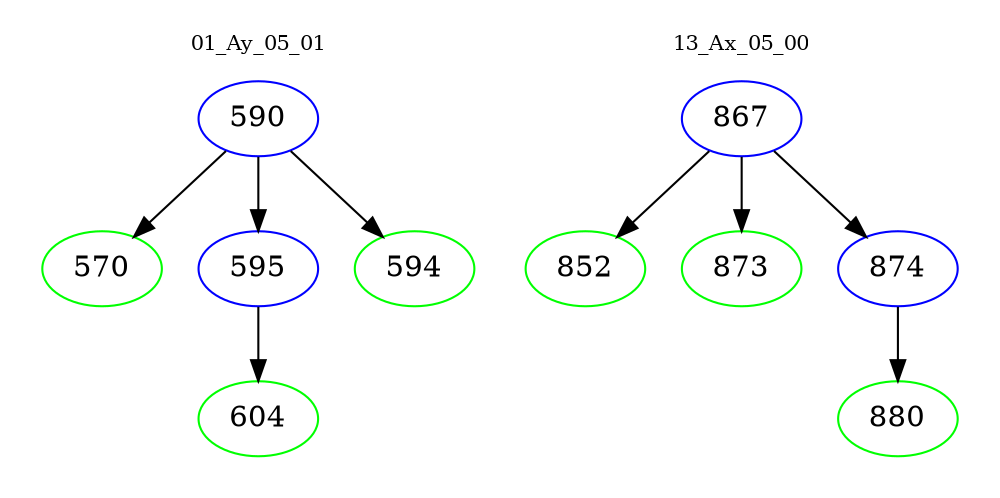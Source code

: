digraph{
subgraph cluster_0 {
color = white
label = "01_Ay_05_01";
fontsize=10;
T0_590 [label="590", color="blue"]
T0_590 -> T0_570 [color="black"]
T0_570 [label="570", color="green"]
T0_590 -> T0_595 [color="black"]
T0_595 [label="595", color="blue"]
T0_595 -> T0_604 [color="black"]
T0_604 [label="604", color="green"]
T0_590 -> T0_594 [color="black"]
T0_594 [label="594", color="green"]
}
subgraph cluster_1 {
color = white
label = "13_Ax_05_00";
fontsize=10;
T1_867 [label="867", color="blue"]
T1_867 -> T1_852 [color="black"]
T1_852 [label="852", color="green"]
T1_867 -> T1_873 [color="black"]
T1_873 [label="873", color="green"]
T1_867 -> T1_874 [color="black"]
T1_874 [label="874", color="blue"]
T1_874 -> T1_880 [color="black"]
T1_880 [label="880", color="green"]
}
}
